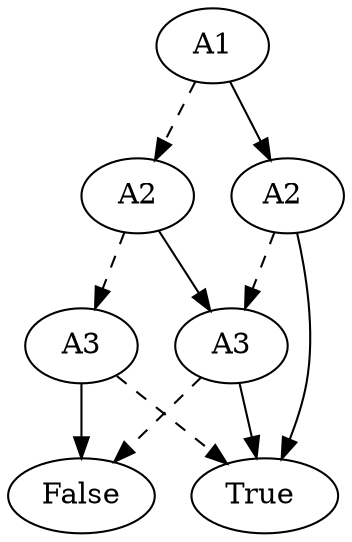 digraph{2846332648848[label=A1]2846332647888[label="A2"]
2846332648848 -> 2846332647888  [style=dashed]
2846332647408[label="A3"]
2846332647888 -> 2846332647408  [style=dashed]
2846332648208[label="True"]
2846332647408 -> 2846332648208 [style=dashed]
2846332648368[label="False "]
2846332647408 -> 2846332648368
2846332645168[label="A3 "]
2846332647888 -> 2846332645168 
2846332648368[label="False"]
2846332645168 -> 2846332648368 [style=dashed]
2846332648208[label="True "]
2846332645168 -> 2846332648208
2846332644368[label="A2 "]
2846332648848 -> 2846332644368 
2846332645168[label="A3"]
2846332644368 -> 2846332645168  [style=dashed]
2846332648208[label="True "]
2846332644368 -> 2846332648208
}